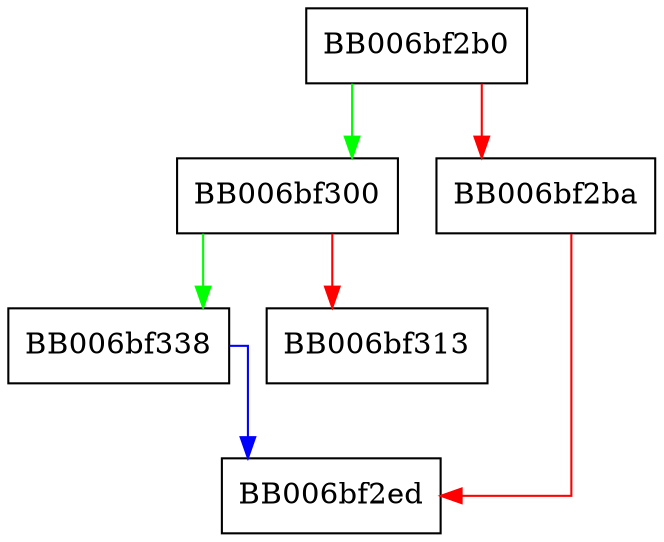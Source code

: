 digraph rsa2text_encode {
  node [shape="box"];
  graph [splines=ortho];
  BB006bf2b0 -> BB006bf300 [color="green"];
  BB006bf2b0 -> BB006bf2ba [color="red"];
  BB006bf2ba -> BB006bf2ed [color="red"];
  BB006bf300 -> BB006bf338 [color="green"];
  BB006bf300 -> BB006bf313 [color="red"];
  BB006bf338 -> BB006bf2ed [color="blue"];
}
